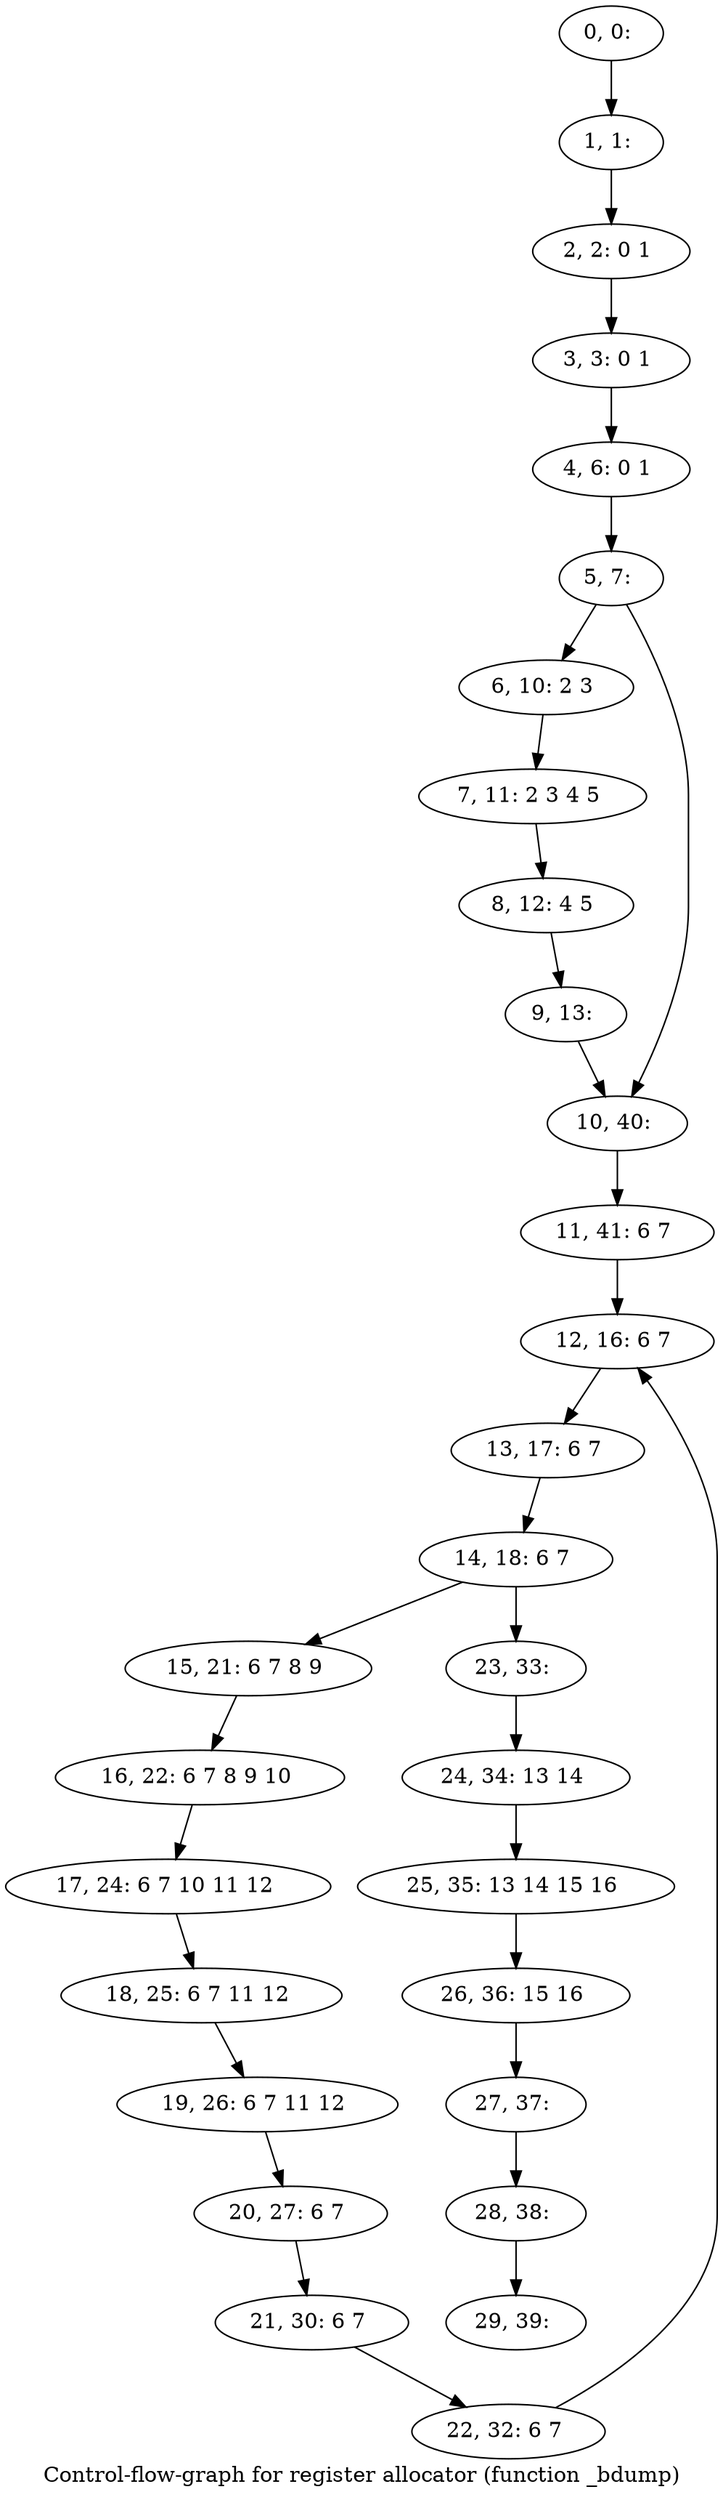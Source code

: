 digraph G {
graph [label="Control-flow-graph for register allocator (function _bdump)"]
0[label="0, 0: "];
1[label="1, 1: "];
2[label="2, 2: 0 1 "];
3[label="3, 3: 0 1 "];
4[label="4, 6: 0 1 "];
5[label="5, 7: "];
6[label="6, 10: 2 3 "];
7[label="7, 11: 2 3 4 5 "];
8[label="8, 12: 4 5 "];
9[label="9, 13: "];
10[label="10, 40: "];
11[label="11, 41: 6 7 "];
12[label="12, 16: 6 7 "];
13[label="13, 17: 6 7 "];
14[label="14, 18: 6 7 "];
15[label="15, 21: 6 7 8 9 "];
16[label="16, 22: 6 7 8 9 10 "];
17[label="17, 24: 6 7 10 11 12 "];
18[label="18, 25: 6 7 11 12 "];
19[label="19, 26: 6 7 11 12 "];
20[label="20, 27: 6 7 "];
21[label="21, 30: 6 7 "];
22[label="22, 32: 6 7 "];
23[label="23, 33: "];
24[label="24, 34: 13 14 "];
25[label="25, 35: 13 14 15 16 "];
26[label="26, 36: 15 16 "];
27[label="27, 37: "];
28[label="28, 38: "];
29[label="29, 39: "];
0->1 ;
1->2 ;
2->3 ;
3->4 ;
4->5 ;
5->6 ;
5->10 ;
6->7 ;
7->8 ;
8->9 ;
9->10 ;
10->11 ;
11->12 ;
12->13 ;
13->14 ;
14->15 ;
14->23 ;
15->16 ;
16->17 ;
17->18 ;
18->19 ;
19->20 ;
20->21 ;
21->22 ;
22->12 ;
23->24 ;
24->25 ;
25->26 ;
26->27 ;
27->28 ;
28->29 ;
}
